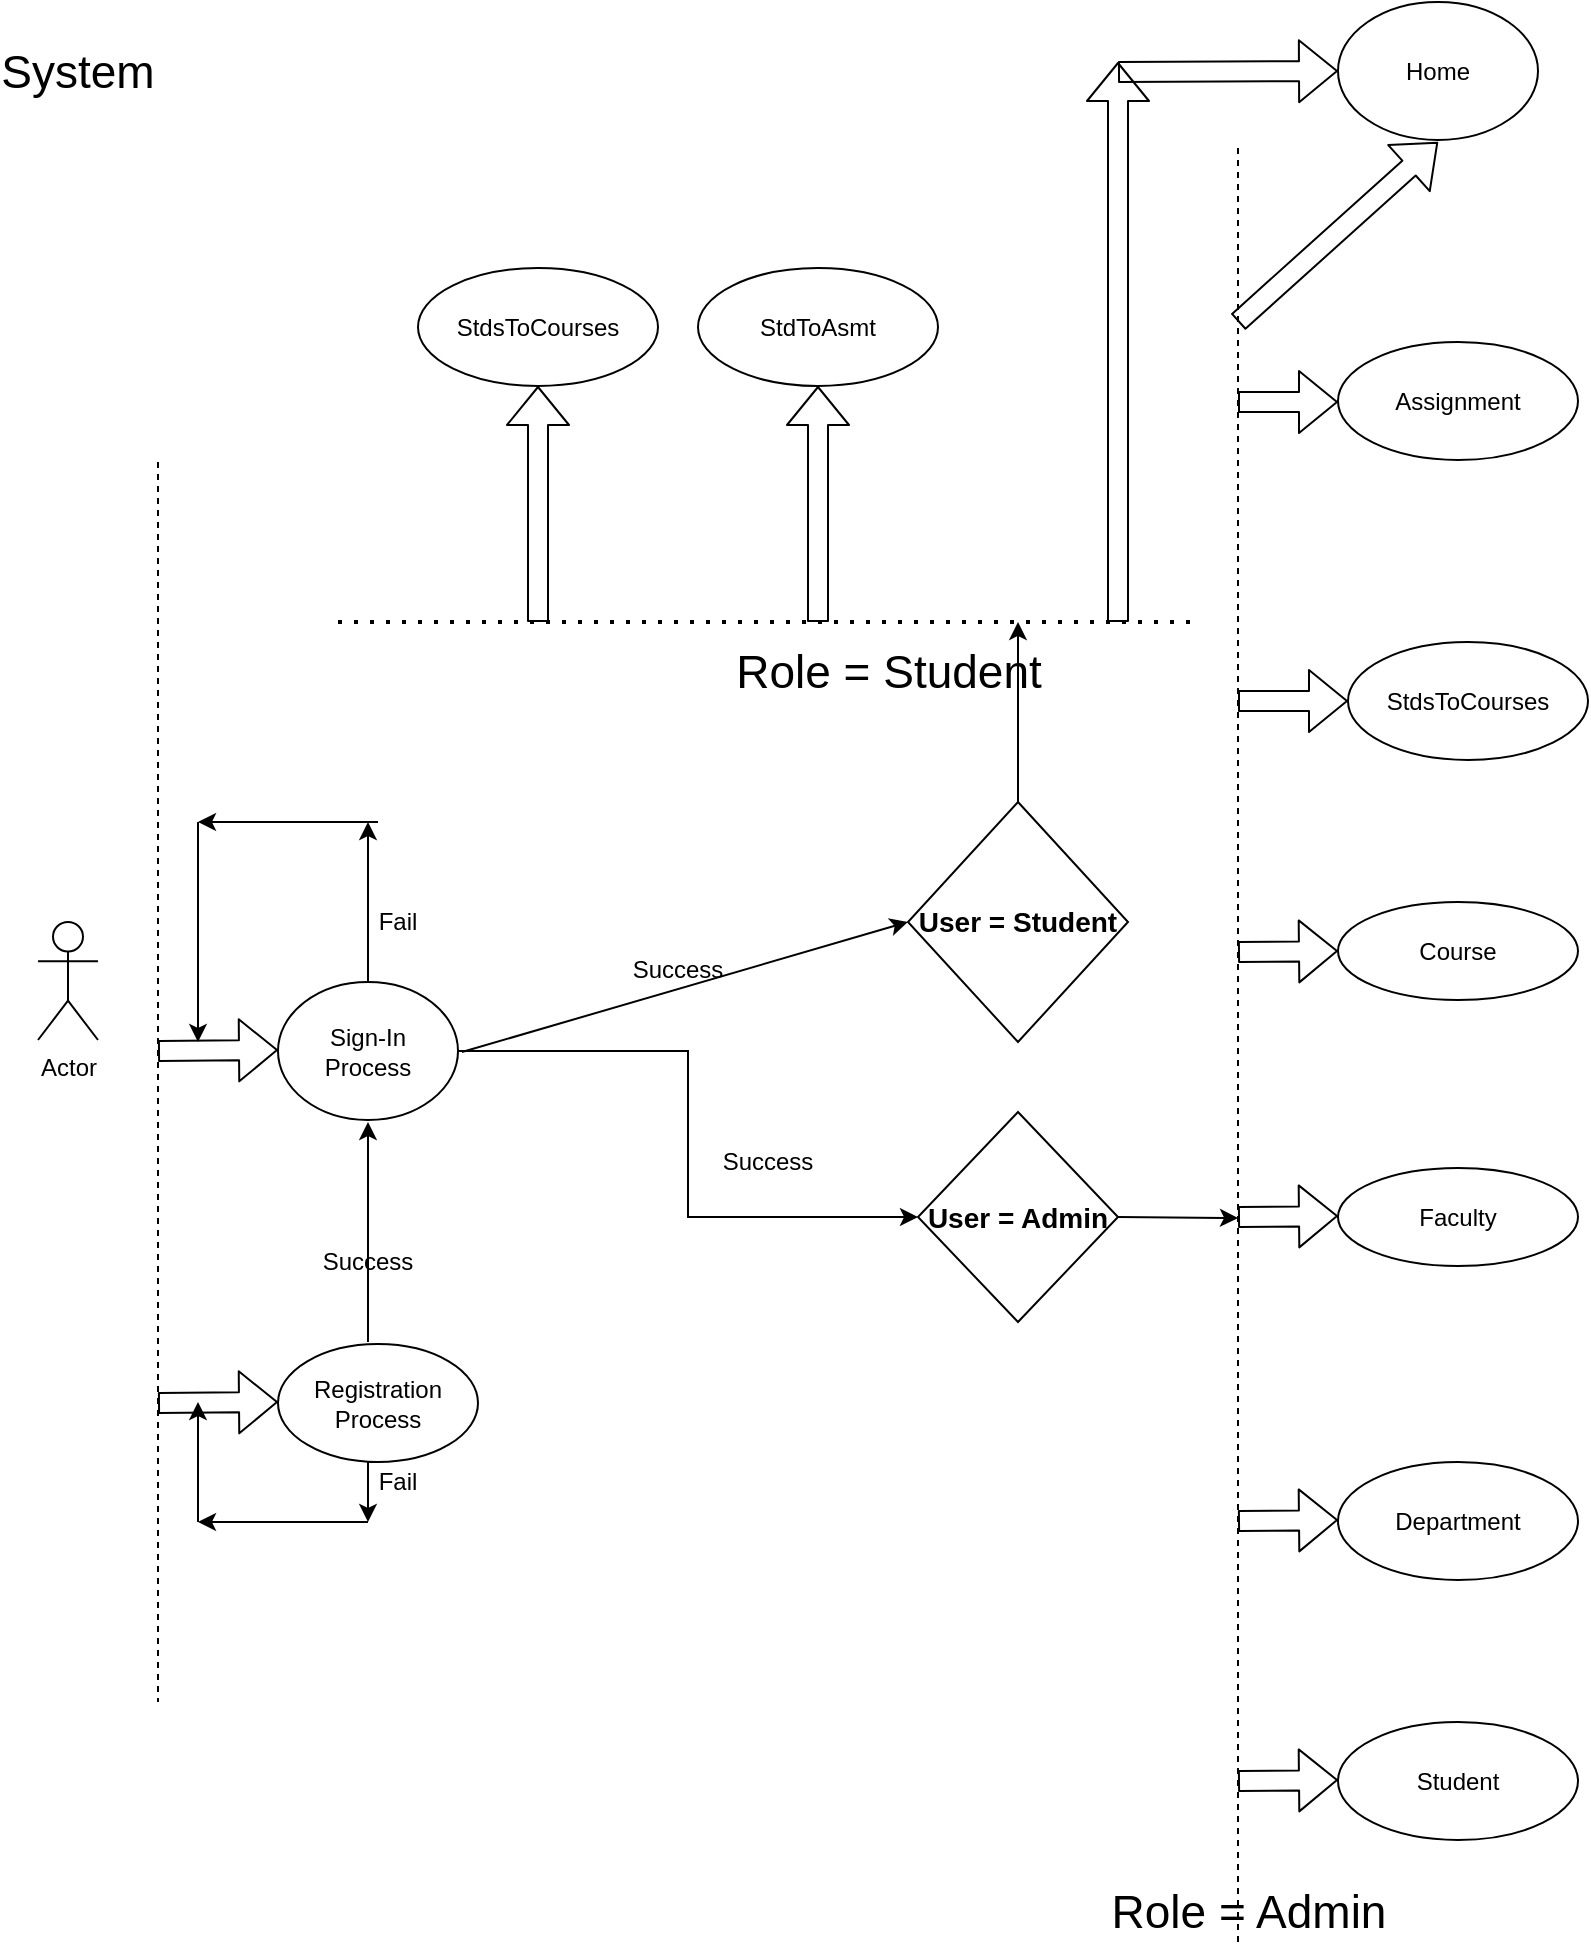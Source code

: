 <mxfile version="14.8.0" type="device"><diagram id="P0l74ycNvl347tIpQkFk" name="Page-1"><mxGraphModel dx="868" dy="393" grid="1" gridSize="10" guides="1" tooltips="1" connect="1" arrows="1" fold="1" page="1" pageScale="1" pageWidth="850" pageHeight="1100" math="0" shadow="0"><root><mxCell id="0"/><mxCell id="1" parent="0"/><mxCell id="K9s0Ax1HbkG9F-PXkJVj-78" style="edgeStyle=orthogonalEdgeStyle;rounded=0;orthogonalLoop=1;jettySize=auto;html=1;exitX=1;exitY=0.5;exitDx=0;exitDy=0;entryX=0;entryY=0.5;entryDx=0;entryDy=0;" parent="1" source="K9s0Ax1HbkG9F-PXkJVj-1" target="K9s0Ax1HbkG9F-PXkJVj-36" edge="1"><mxGeometry relative="1" as="geometry"/></mxCell><mxCell id="K9s0Ax1HbkG9F-PXkJVj-1" value="Sign-In&lt;br&gt;Process" style="ellipse;whiteSpace=wrap;html=1;" parent="1" vertex="1"><mxGeometry x="180" y="500" width="90" height="69" as="geometry"/></mxCell><mxCell id="K9s0Ax1HbkG9F-PXkJVj-4" value="Faculty" style="ellipse;whiteSpace=wrap;html=1;" parent="1" vertex="1"><mxGeometry x="710" y="593" width="120" height="49" as="geometry"/></mxCell><mxCell id="K9s0Ax1HbkG9F-PXkJVj-5" value="Course" style="ellipse;whiteSpace=wrap;html=1;" parent="1" vertex="1"><mxGeometry x="710" y="460" width="120" height="49" as="geometry"/></mxCell><mxCell id="K9s0Ax1HbkG9F-PXkJVj-6" value="Student" style="ellipse;whiteSpace=wrap;html=1;" parent="1" vertex="1"><mxGeometry x="710" y="870" width="120" height="59" as="geometry"/></mxCell><mxCell id="K9s0Ax1HbkG9F-PXkJVj-85" style="edgeStyle=orthogonalEdgeStyle;rounded=0;orthogonalLoop=1;jettySize=auto;html=1;exitX=0.5;exitY=1;exitDx=0;exitDy=0;" parent="1" source="K9s0Ax1HbkG9F-PXkJVj-2" edge="1"><mxGeometry relative="1" as="geometry"><mxPoint x="225" y="770" as="targetPoint"/></mxGeometry></mxCell><mxCell id="K9s0Ax1HbkG9F-PXkJVj-2" value="Registration&lt;br&gt;Process" style="ellipse;whiteSpace=wrap;html=1;" parent="1" vertex="1"><mxGeometry x="180" y="681" width="100" height="59" as="geometry"/></mxCell><mxCell id="K9s0Ax1HbkG9F-PXkJVj-12" value="Home" style="ellipse;whiteSpace=wrap;html=1;" parent="1" vertex="1"><mxGeometry x="710" y="10" width="100" height="69" as="geometry"/></mxCell><mxCell id="K9s0Ax1HbkG9F-PXkJVj-13" value="Actor" style="shape=umlActor;verticalLabelPosition=bottom;verticalAlign=top;html=1;outlineConnect=0;" parent="1" vertex="1"><mxGeometry x="60" y="470" width="30" height="59" as="geometry"/></mxCell><mxCell id="K9s0Ax1HbkG9F-PXkJVj-27" value="" style="endArrow=none;dashed=1;html=1;" parent="1" edge="1"><mxGeometry width="50" height="50" relative="1" as="geometry"><mxPoint x="660" y="980" as="sourcePoint"/><mxPoint x="660" y="80" as="targetPoint"/></mxGeometry></mxCell><mxCell id="K9s0Ax1HbkG9F-PXkJVj-29" value="Department" style="ellipse;whiteSpace=wrap;html=1;" parent="1" vertex="1"><mxGeometry x="710" y="740" width="120" height="59" as="geometry"/></mxCell><mxCell id="K9s0Ax1HbkG9F-PXkJVj-33" value="StdToAsmt" style="ellipse;whiteSpace=wrap;html=1;" parent="1" vertex="1"><mxGeometry x="390" y="143" width="120" height="59" as="geometry"/></mxCell><mxCell id="K9s0Ax1HbkG9F-PXkJVj-34" value="Assignment" style="ellipse;whiteSpace=wrap;html=1;" parent="1" vertex="1"><mxGeometry x="710" y="180" width="120" height="59" as="geometry"/></mxCell><mxCell id="K9s0Ax1HbkG9F-PXkJVj-35" value="StdsToCourses" style="ellipse;whiteSpace=wrap;html=1;" parent="1" vertex="1"><mxGeometry x="715" y="330" width="120" height="59" as="geometry"/></mxCell><mxCell id="K9s0Ax1HbkG9F-PXkJVj-36" value="&lt;b&gt;&lt;font style=&quot;font-size: 14px&quot;&gt;User = Admin&lt;/font&gt;&lt;/b&gt;" style="rhombus;whiteSpace=wrap;html=1;" parent="1" vertex="1"><mxGeometry x="500" y="565" width="100" height="105" as="geometry"/></mxCell><mxCell id="WMdLDGGUOyNBVU9oRLcR-21" style="edgeStyle=orthogonalEdgeStyle;rounded=0;orthogonalLoop=1;jettySize=auto;html=1;fontSize=23;" edge="1" parent="1" source="K9s0Ax1HbkG9F-PXkJVj-37"><mxGeometry relative="1" as="geometry"><mxPoint x="550" y="320" as="targetPoint"/></mxGeometry></mxCell><mxCell id="K9s0Ax1HbkG9F-PXkJVj-37" value="&lt;font style=&quot;font-size: 14px&quot;&gt;&lt;b&gt;User = Student&lt;/b&gt;&lt;/font&gt;" style="rhombus;whiteSpace=wrap;html=1;" parent="1" vertex="1"><mxGeometry x="495" y="410" width="110" height="120" as="geometry"/></mxCell><mxCell id="K9s0Ax1HbkG9F-PXkJVj-56" value="Success" style="text;html=1;strokeColor=none;fillColor=none;align=center;verticalAlign=middle;whiteSpace=wrap;rounded=0;" parent="1" vertex="1"><mxGeometry x="205" y="630" width="40" height="19" as="geometry"/></mxCell><mxCell id="K9s0Ax1HbkG9F-PXkJVj-66" value="" style="endArrow=none;dashed=1;html=1;" parent="1" edge="1"><mxGeometry width="50" height="50" relative="1" as="geometry"><mxPoint x="120" y="240" as="sourcePoint"/><mxPoint x="120" y="860" as="targetPoint"/></mxGeometry></mxCell><mxCell id="K9s0Ax1HbkG9F-PXkJVj-67" value="" style="endArrow=classic;html=1;" parent="1" edge="1"><mxGeometry width="50" height="50" relative="1" as="geometry"><mxPoint x="225" y="680" as="sourcePoint"/><mxPoint x="225" y="570" as="targetPoint"/></mxGeometry></mxCell><mxCell id="K9s0Ax1HbkG9F-PXkJVj-73" value="Fail" style="text;html=1;strokeColor=none;fillColor=none;align=center;verticalAlign=middle;whiteSpace=wrap;rounded=0;" parent="1" vertex="1"><mxGeometry x="220" y="740" width="40" height="20" as="geometry"/></mxCell><mxCell id="K9s0Ax1HbkG9F-PXkJVj-75" value="" style="endArrow=classic;html=1;entryX=0;entryY=0.5;entryDx=0;entryDy=0;" parent="1" target="K9s0Ax1HbkG9F-PXkJVj-37" edge="1"><mxGeometry width="50" height="50" relative="1" as="geometry"><mxPoint x="272" y="535" as="sourcePoint"/><mxPoint x="400" y="490" as="targetPoint"/></mxGeometry></mxCell><mxCell id="K9s0Ax1HbkG9F-PXkJVj-76" value="Success" style="text;html=1;strokeColor=none;fillColor=none;align=center;verticalAlign=middle;whiteSpace=wrap;rounded=0;" parent="1" vertex="1"><mxGeometry x="360" y="484" width="40" height="20" as="geometry"/></mxCell><mxCell id="K9s0Ax1HbkG9F-PXkJVj-77" value="Success" style="text;html=1;strokeColor=none;fillColor=none;align=center;verticalAlign=middle;whiteSpace=wrap;rounded=0;" parent="1" vertex="1"><mxGeometry x="405" y="580" width="40" height="20" as="geometry"/></mxCell><mxCell id="K9s0Ax1HbkG9F-PXkJVj-79" value="" style="endArrow=classic;html=1;exitX=0.5;exitY=0;exitDx=0;exitDy=0;" parent="1" source="K9s0Ax1HbkG9F-PXkJVj-1" edge="1"><mxGeometry width="50" height="50" relative="1" as="geometry"><mxPoint x="350" y="440" as="sourcePoint"/><mxPoint x="225" y="420" as="targetPoint"/></mxGeometry></mxCell><mxCell id="K9s0Ax1HbkG9F-PXkJVj-82" value="Fail" style="text;html=1;strokeColor=none;fillColor=none;align=center;verticalAlign=middle;whiteSpace=wrap;rounded=0;" parent="1" vertex="1"><mxGeometry x="220" y="460" width="40" height="20" as="geometry"/></mxCell><mxCell id="K9s0Ax1HbkG9F-PXkJVj-84" value="" style="endArrow=classic;html=1;" parent="1" edge="1"><mxGeometry width="50" height="50" relative="1" as="geometry"><mxPoint x="225" y="770" as="sourcePoint"/><mxPoint x="140" y="770" as="targetPoint"/></mxGeometry></mxCell><mxCell id="WMdLDGGUOyNBVU9oRLcR-2" value="" style="shape=flexArrow;endArrow=classic;html=1;fontSize=23;entryX=0;entryY=0.5;entryDx=0;entryDy=0;" edge="1" parent="1"><mxGeometry width="50" height="50" relative="1" as="geometry"><mxPoint x="120" y="534.5" as="sourcePoint"/><mxPoint x="180" y="534" as="targetPoint"/></mxGeometry></mxCell><mxCell id="WMdLDGGUOyNBVU9oRLcR-3" value="" style="endArrow=classic;html=1;fontSize=23;" edge="1" parent="1"><mxGeometry width="50" height="50" relative="1" as="geometry"><mxPoint x="230" y="420" as="sourcePoint"/><mxPoint x="140" y="420" as="targetPoint"/></mxGeometry></mxCell><mxCell id="WMdLDGGUOyNBVU9oRLcR-4" value="" style="endArrow=classic;html=1;fontSize=23;" edge="1" parent="1"><mxGeometry width="50" height="50" relative="1" as="geometry"><mxPoint x="140" y="420" as="sourcePoint"/><mxPoint x="140" y="530" as="targetPoint"/></mxGeometry></mxCell><mxCell id="WMdLDGGUOyNBVU9oRLcR-5" value="" style="shape=flexArrow;endArrow=classic;html=1;fontSize=23;entryX=0;entryY=0.5;entryDx=0;entryDy=0;" edge="1" parent="1"><mxGeometry width="50" height="50" relative="1" as="geometry"><mxPoint x="120" y="710.5" as="sourcePoint"/><mxPoint x="180" y="710" as="targetPoint"/></mxGeometry></mxCell><mxCell id="WMdLDGGUOyNBVU9oRLcR-6" value="" style="endArrow=classic;html=1;fontSize=23;" edge="1" parent="1"><mxGeometry width="50" height="50" relative="1" as="geometry"><mxPoint x="140" y="770" as="sourcePoint"/><mxPoint x="140" y="710" as="targetPoint"/></mxGeometry></mxCell><mxCell id="WMdLDGGUOyNBVU9oRLcR-8" value="" style="shape=flexArrow;endArrow=classic;html=1;fontSize=23;" edge="1" parent="1"><mxGeometry width="50" height="50" relative="1" as="geometry"><mxPoint x="660" y="210" as="sourcePoint"/><mxPoint x="710" y="210" as="targetPoint"/></mxGeometry></mxCell><mxCell id="WMdLDGGUOyNBVU9oRLcR-9" value="" style="shape=flexArrow;endArrow=classic;html=1;fontSize=23;entryX=0;entryY=0.5;entryDx=0;entryDy=0;" edge="1" parent="1" target="K9s0Ax1HbkG9F-PXkJVj-35"><mxGeometry width="50" height="50" relative="1" as="geometry"><mxPoint x="660" y="359.5" as="sourcePoint"/><mxPoint x="720" y="359" as="targetPoint"/></mxGeometry></mxCell><mxCell id="WMdLDGGUOyNBVU9oRLcR-10" value="" style="shape=flexArrow;endArrow=classic;html=1;fontSize=23;entryX=0;entryY=0.5;entryDx=0;entryDy=0;" edge="1" parent="1" target="K9s0Ax1HbkG9F-PXkJVj-5"><mxGeometry width="50" height="50" relative="1" as="geometry"><mxPoint x="660" y="485" as="sourcePoint"/><mxPoint x="740" y="489.5" as="targetPoint"/></mxGeometry></mxCell><mxCell id="WMdLDGGUOyNBVU9oRLcR-11" value="" style="shape=flexArrow;endArrow=classic;html=1;fontSize=23;" edge="1" parent="1"><mxGeometry width="50" height="50" relative="1" as="geometry"><mxPoint x="660" y="617.5" as="sourcePoint"/><mxPoint x="710" y="617" as="targetPoint"/></mxGeometry></mxCell><mxCell id="WMdLDGGUOyNBVU9oRLcR-12" value="" style="shape=flexArrow;endArrow=classic;html=1;fontSize=23;" edge="1" parent="1"><mxGeometry width="50" height="50" relative="1" as="geometry"><mxPoint x="660" y="769.5" as="sourcePoint"/><mxPoint x="710" y="769" as="targetPoint"/></mxGeometry></mxCell><mxCell id="WMdLDGGUOyNBVU9oRLcR-13" value="" style="shape=flexArrow;endArrow=classic;html=1;fontSize=23;" edge="1" parent="1"><mxGeometry width="50" height="50" relative="1" as="geometry"><mxPoint x="660" y="899.5" as="sourcePoint"/><mxPoint x="710" y="899" as="targetPoint"/></mxGeometry></mxCell><mxCell id="WMdLDGGUOyNBVU9oRLcR-15" value="" style="endArrow=none;dashed=1;html=1;dashPattern=1 3;strokeWidth=2;fontSize=23;" edge="1" parent="1"><mxGeometry width="50" height="50" relative="1" as="geometry"><mxPoint x="210" y="320" as="sourcePoint"/><mxPoint x="640" y="320" as="targetPoint"/></mxGeometry></mxCell><mxCell id="WMdLDGGUOyNBVU9oRLcR-16" value="StdsToCourses" style="ellipse;whiteSpace=wrap;html=1;" vertex="1" parent="1"><mxGeometry x="250" y="143" width="120" height="59" as="geometry"/></mxCell><mxCell id="WMdLDGGUOyNBVU9oRLcR-18" value="" style="shape=flexArrow;endArrow=classic;html=1;fontSize=23;entryX=0.5;entryY=1;entryDx=0;entryDy=0;" edge="1" parent="1" target="K9s0Ax1HbkG9F-PXkJVj-33"><mxGeometry width="50" height="50" relative="1" as="geometry"><mxPoint x="450" y="320" as="sourcePoint"/><mxPoint x="390" y="240" as="targetPoint"/></mxGeometry></mxCell><mxCell id="WMdLDGGUOyNBVU9oRLcR-19" value="" style="shape=flexArrow;endArrow=classic;html=1;fontSize=23;entryX=0.5;entryY=1;entryDx=0;entryDy=0;" edge="1" parent="1" target="WMdLDGGUOyNBVU9oRLcR-16"><mxGeometry width="50" height="50" relative="1" as="geometry"><mxPoint x="310" y="320" as="sourcePoint"/><mxPoint x="340" y="250" as="targetPoint"/></mxGeometry></mxCell><mxCell id="WMdLDGGUOyNBVU9oRLcR-20" value="" style="endArrow=classic;html=1;fontSize=23;exitX=1;exitY=0.5;exitDx=0;exitDy=0;" edge="1" parent="1" source="K9s0Ax1HbkG9F-PXkJVj-36"><mxGeometry width="50" height="50" relative="1" as="geometry"><mxPoint x="400" y="630" as="sourcePoint"/><mxPoint x="660" y="618" as="targetPoint"/></mxGeometry></mxCell><mxCell id="WMdLDGGUOyNBVU9oRLcR-22" value="" style="shape=flexArrow;endArrow=classic;html=1;fontSize=23;" edge="1" parent="1"><mxGeometry width="50" height="50" relative="1" as="geometry"><mxPoint x="660" y="170" as="sourcePoint"/><mxPoint x="760" y="80" as="targetPoint"/></mxGeometry></mxCell><mxCell id="WMdLDGGUOyNBVU9oRLcR-24" value="" style="shape=flexArrow;endArrow=classic;html=1;fontSize=23;entryX=0;entryY=0.5;entryDx=0;entryDy=0;" edge="1" parent="1" target="K9s0Ax1HbkG9F-PXkJVj-12"><mxGeometry width="50" height="50" relative="1" as="geometry"><mxPoint x="600" y="45" as="sourcePoint"/><mxPoint x="550" y="-78" as="targetPoint"/></mxGeometry></mxCell><mxCell id="WMdLDGGUOyNBVU9oRLcR-25" value="" style="shape=flexArrow;endArrow=classic;html=1;fontSize=23;" edge="1" parent="1"><mxGeometry width="50" height="50" relative="1" as="geometry"><mxPoint x="600" y="320" as="sourcePoint"/><mxPoint x="600" y="40" as="targetPoint"/></mxGeometry></mxCell><mxCell id="WMdLDGGUOyNBVU9oRLcR-26" value="Role = Student" style="text;html=1;align=center;verticalAlign=middle;resizable=0;points=[];autosize=1;strokeColor=none;fontSize=23;" vertex="1" parent="1"><mxGeometry x="400" y="330" width="170" height="30" as="geometry"/></mxCell><mxCell id="WMdLDGGUOyNBVU9oRLcR-27" value="Role = Admin" style="text;html=1;align=center;verticalAlign=middle;resizable=0;points=[];autosize=1;strokeColor=none;fontSize=23;" vertex="1" parent="1"><mxGeometry x="590" y="950" width="150" height="30" as="geometry"/></mxCell><mxCell id="WMdLDGGUOyNBVU9oRLcR-29" value="System" style="text;html=1;strokeColor=none;fillColor=none;align=center;verticalAlign=middle;whiteSpace=wrap;rounded=0;fontSize=23;" vertex="1" parent="1"><mxGeometry x="60" y="34.5" width="40" height="20" as="geometry"/></mxCell></root></mxGraphModel></diagram></mxfile>